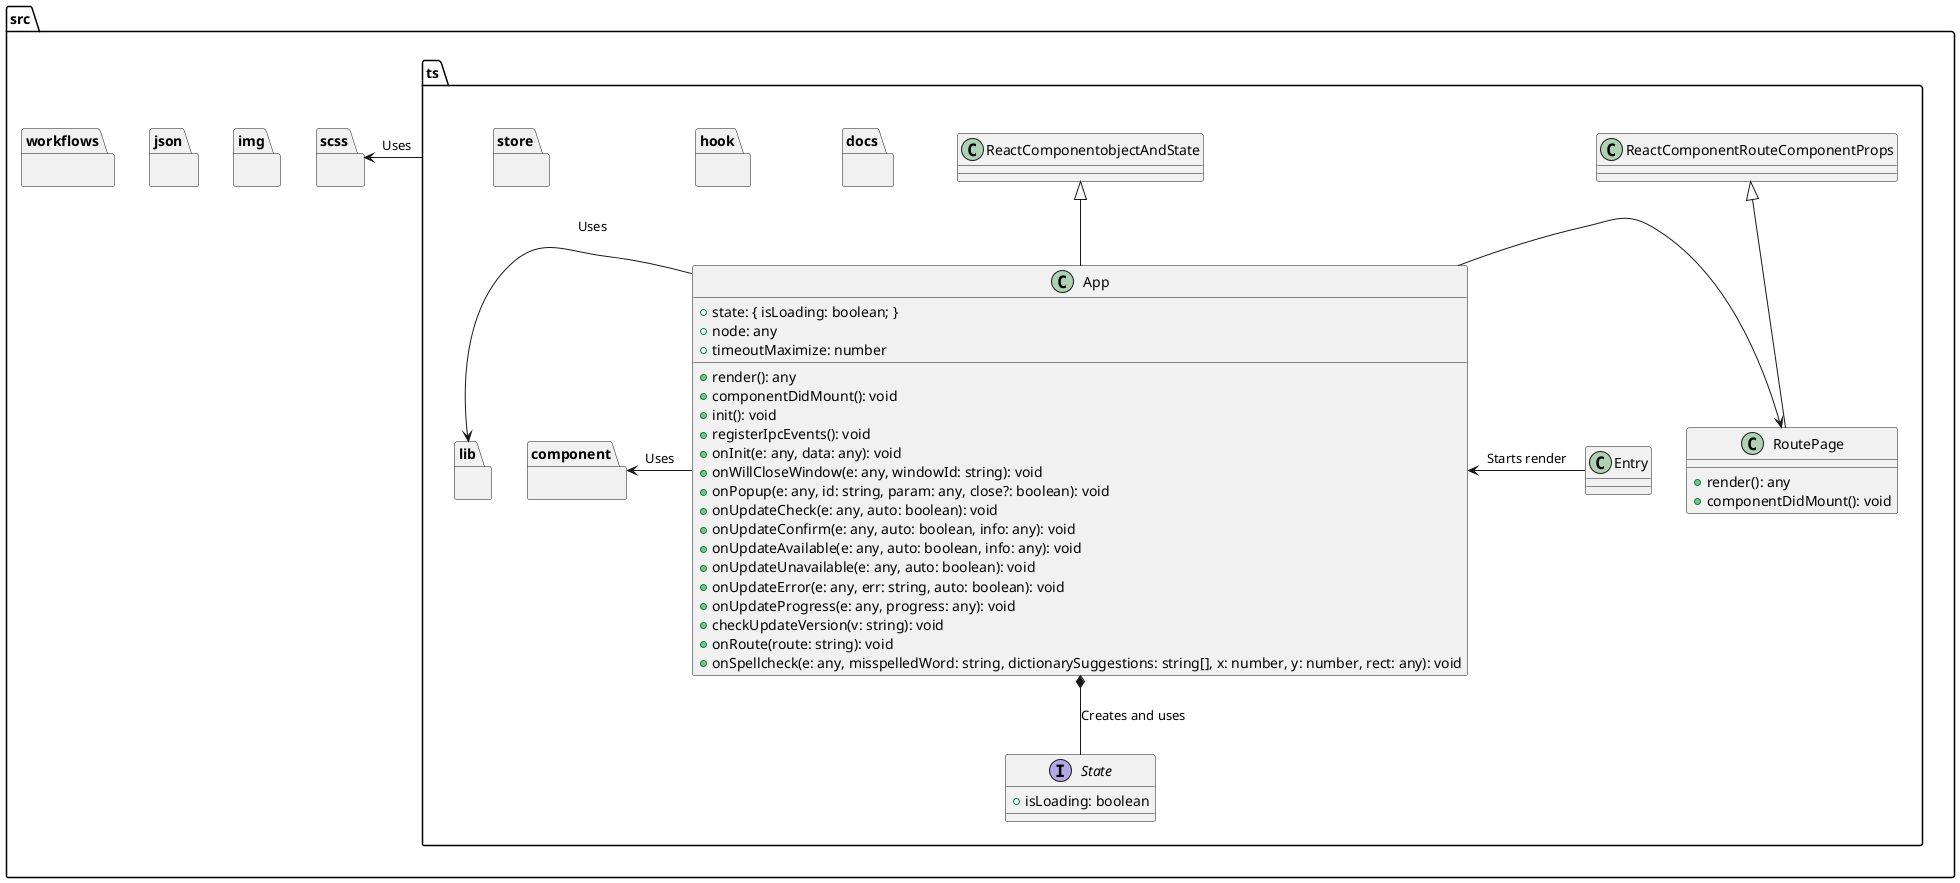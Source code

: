 @startuml moduleview

namespace src {
    namespace ts {
        interface State {
            +isLoading: boolean
        }
        
        class RoutePage extends ReactComponentRouteComponentProps {
            +render(): any
            +componentDidMount(): void
        }

        class App extends ReactComponentobjectAndState {
            +state: { isLoading: boolean; }
            +node: any
            +timeoutMaximize: number
            +render(): any
            +componentDidMount(): void
            +init(): void
            +registerIpcEvents(): void
            +onInit(e: any, data: any): void
            +onWillCloseWindow(e: any, windowId: string): void
            +onPopup(e: any, id: string, param: any, close?: boolean): void
            +onUpdateCheck(e: any, auto: boolean): void
            +onUpdateConfirm(e: any, auto: boolean, info: any): void
            +onUpdateAvailable(e: any, auto: boolean, info: any): void
            +onUpdateUnavailable(e: any, auto: boolean): void
            +onUpdateError(e: any, err: string, auto: boolean): void
            +onUpdateProgress(e: any, progress: any): void
            +checkUpdateVersion(v: string): void
            +onRoute(route: string): void
            +onSpellcheck(e: any, misspelledWord: string, dictionarySuggestions: string[], x: number, y: number, rect: any): void
        }

        class Entry {}

        component <- App : Uses
        lib <- App: Uses
        
        App *-- State : Creates and uses
        App -> RoutePage
        

        namespace component {

        }

        namespace docs {

        }

        namespace hook {

        }

        namespace lib {

        }

        namespace store {

        }
        App <- Entry : Starts render
    }

    namespace img {

    }

    namespace json {

    }

    namespace scss {

    }

    namespace workflows {

    }

    ts -> scss : Uses

}

@enduml